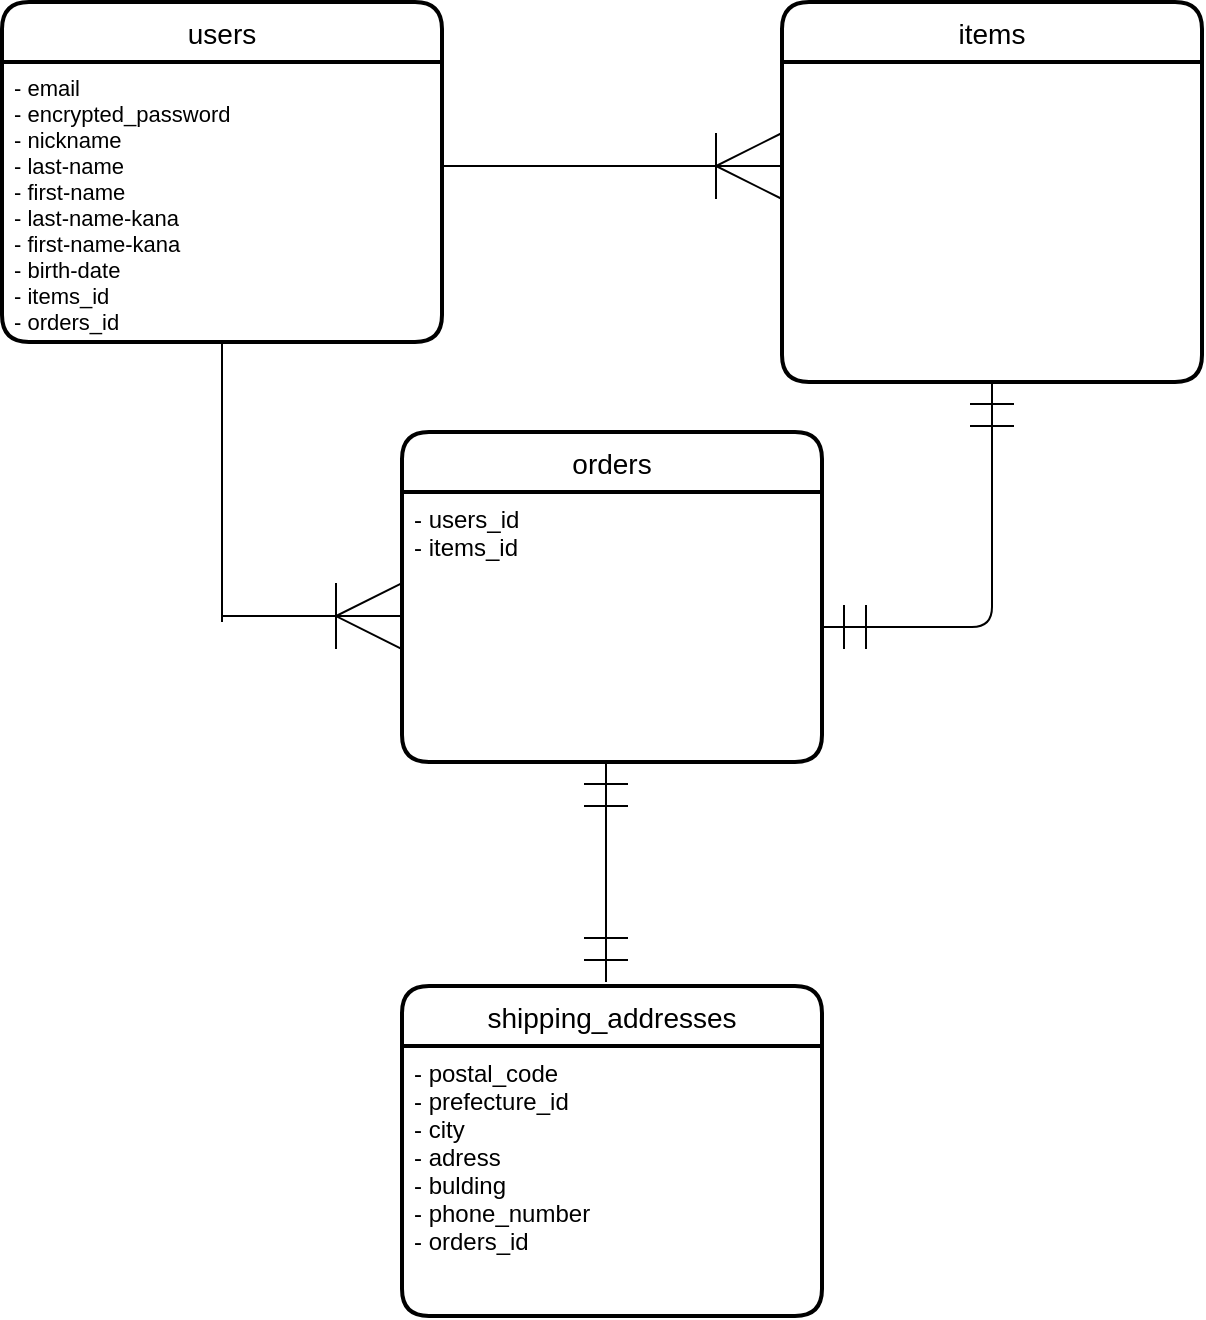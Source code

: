 <mxfile>
    <diagram id="CzlvSBsm1GbI1W3Iz4A9" name="ページ1">
        <mxGraphModel dx="642" dy="680" grid="1" gridSize="10" guides="1" tooltips="1" connect="1" arrows="1" fold="1" page="1" pageScale="1" pageWidth="827" pageHeight="1169" math="0" shadow="0">
            <root>
                <mxCell id="0"/>
                <mxCell id="1" parent="0"/>
                <mxCell id="2" value="users" style="swimlane;childLayout=stackLayout;horizontal=1;startSize=30;horizontalStack=0;rounded=1;fontSize=14;fontStyle=0;strokeWidth=2;resizeParent=0;resizeLast=1;shadow=0;dashed=0;align=center;labelBorderColor=none;strokeColor=default;" parent="1" vertex="1">
                    <mxGeometry x="60" y="250" width="220" height="170" as="geometry"/>
                </mxCell>
                <mxCell id="3" value="- email&#10;- encrypted_password&#10;- nickname&#10;- last-name&#10;- first-name&#10;- last-name-kana&#10;- first-name-kana&#10;- birth-date&#10;- items_id&#10;- orders_id" style="align=left;strokeColor=none;fillColor=none;spacingLeft=4;fontSize=11;verticalAlign=top;resizable=0;rotatable=0;part=1;" parent="2" vertex="1">
                    <mxGeometry y="30" width="220" height="140" as="geometry"/>
                </mxCell>
                <mxCell id="4" value="items" style="swimlane;childLayout=stackLayout;horizontal=1;startSize=30;horizontalStack=0;rounded=1;fontSize=14;fontStyle=0;strokeWidth=2;resizeParent=0;resizeLast=1;shadow=0;dashed=0;align=center;verticalAlign=middle;" parent="1" vertex="1">
                    <mxGeometry x="450" y="250" width="210" height="190" as="geometry"/>
                </mxCell>
                <mxCell id="30" value="&lt;font color=&quot;#ffffff&quot; style=&quot;font-size: 11px&quot;&gt;- name&lt;br&gt;-&amp;nbsp;&lt;span style=&quot;font-family: &amp;#34;helvetica neue&amp;#34;&quot;&gt;explain&lt;br&gt;&lt;/span&gt;&lt;span class=&quot;Apple-converted-space&quot; style=&quot;font-family: &amp;#34;helvetica neue&amp;#34;&quot;&gt;- category_id&amp;nbsp;&lt;/span&gt;&lt;/font&gt;&lt;p class=&quot;p1&quot; style=&quot;margin: 0px ; font-stretch: normal ; line-height: normal ; font-family: &amp;#34;helvetica neue&amp;#34; ; font-size: 11px&quot;&gt;&lt;font color=&quot;#ffffff&quot; style=&quot;font-size: 11px&quot;&gt;- sales_status_id&lt;span class=&quot;Apple-converted-space&quot;&gt;&amp;nbsp;&lt;/span&gt;&lt;/font&gt;&lt;/p&gt;&lt;p class=&quot;p1&quot; style=&quot;margin: 0px ; font-stretch: normal ; line-height: normal ; font-family: &amp;#34;helvetica neue&amp;#34; ; font-size: 11px&quot;&gt;&lt;font color=&quot;#ffffff&quot; style=&quot;font-size: 11px&quot;&gt;- shipping_fee_status&lt;span class=&quot;Apple-converted-space&quot;&gt;&amp;nbsp;_id&lt;/span&gt;&lt;/font&gt;&lt;/p&gt;&lt;p class=&quot;p1&quot; style=&quot;margin: 0px ; font-stretch: normal ; line-height: normal ; font-family: &amp;#34;helvetica neue&amp;#34; ; font-size: 11px&quot;&gt;&lt;font color=&quot;#ffffff&quot; style=&quot;font-size: 11px&quot;&gt;- prefecture_id&lt;/font&gt;&lt;/p&gt;&lt;p class=&quot;p1&quot; style=&quot;margin: 0px ; font-stretch: normal ; line-height: normal ; font-family: &amp;#34;helvetica neue&amp;#34; ; font-size: 11px&quot;&gt;&lt;font color=&quot;#ffffff&quot; style=&quot;font-size: 11px&quot;&gt;- scheduled_delivery_id&lt;/font&gt;&lt;/p&gt;&lt;p class=&quot;p1&quot; style=&quot;margin: 0px ; font-stretch: normal ; line-height: normal ; font-family: &amp;#34;helvetica neue&amp;#34; ; font-size: 11px&quot;&gt;&lt;font color=&quot;#ffffff&quot; style=&quot;font-size: 11px&quot;&gt;- price&lt;/font&gt;&lt;/p&gt;&lt;font color=&quot;#ffffff&quot; style=&quot;font-size: 11px&quot;&gt;- users_id&lt;br&gt;- orders_id&lt;br&gt;&lt;/font&gt;" style="text;html=1;align=left;verticalAlign=top;resizable=0;points=[];autosize=1;strokeColor=none;fillColor=none;fontSize=12;" parent="4" vertex="1">
                    <mxGeometry y="30" width="210" height="160" as="geometry"/>
                </mxCell>
                <mxCell id="6" value="orders" style="swimlane;childLayout=stackLayout;horizontal=1;startSize=30;horizontalStack=0;rounded=1;fontSize=14;fontStyle=0;strokeWidth=2;resizeParent=0;resizeLast=1;shadow=0;dashed=0;align=center;" parent="1" vertex="1">
                    <mxGeometry x="260" y="465" width="210" height="165" as="geometry"/>
                </mxCell>
                <mxCell id="7" value="- users_id&#10;- items_id" style="align=left;strokeColor=none;fillColor=none;spacingLeft=4;fontSize=12;verticalAlign=top;resizable=0;rotatable=0;part=1;" parent="6" vertex="1">
                    <mxGeometry y="30" width="210" height="135" as="geometry"/>
                </mxCell>
                <mxCell id="22" value="" style="edgeStyle=entityRelationEdgeStyle;fontSize=12;html=1;endArrow=ERoneToMany;jumpSize=12;endSize=31;startSize=20;" parent="1" edge="1">
                    <mxGeometry width="100" height="100" relative="1" as="geometry">
                        <mxPoint x="280" y="332" as="sourcePoint"/>
                        <mxPoint x="450" y="332" as="targetPoint"/>
                    </mxGeometry>
                </mxCell>
                <mxCell id="23" value="" style="edgeStyle=orthogonalEdgeStyle;fontSize=12;html=1;endArrow=ERmandOne;startArrow=ERmandOne;startSize=20;endSize=20;jumpSize=12;exitX=1;exitY=0.5;exitDx=0;exitDy=0;" parent="1" source="7" edge="1">
                    <mxGeometry width="100" height="100" relative="1" as="geometry">
                        <mxPoint x="510" y="563" as="sourcePoint"/>
                        <mxPoint x="555" y="440" as="targetPoint"/>
                        <Array as="points">
                            <mxPoint x="555" y="563"/>
                        </Array>
                    </mxGeometry>
                </mxCell>
                <mxCell id="33" value="" style="edgeStyle=entityRelationEdgeStyle;fontSize=12;html=1;endArrow=ERoneToMany;jumpSize=12;endSize=31;startSize=20;" parent="1" edge="1">
                    <mxGeometry width="100" height="100" relative="1" as="geometry">
                        <mxPoint x="170" y="557" as="sourcePoint"/>
                        <mxPoint x="260" y="557.04" as="targetPoint"/>
                    </mxGeometry>
                </mxCell>
                <mxCell id="34" value="" style="endArrow=none;html=1;rounded=0;fontSize=12;exitX=0.5;exitY=1;exitDx=0;exitDy=0;" parent="1" edge="1" source="3">
                    <mxGeometry relative="1" as="geometry">
                        <mxPoint x="170" y="440" as="sourcePoint"/>
                        <mxPoint x="170" y="560" as="targetPoint"/>
                        <Array as="points"/>
                    </mxGeometry>
                </mxCell>
                <mxCell id="36" value="" style="fontSize=12;html=1;endArrow=ERmandOne;startArrow=ERmandOne;fontColor=#FFFFFF;endSize=20;startSize=20;strokeColor=default;" edge="1" parent="1">
                    <mxGeometry width="100" height="100" relative="1" as="geometry">
                        <mxPoint x="362" y="740" as="sourcePoint"/>
                        <mxPoint x="362" y="630" as="targetPoint"/>
                        <Array as="points">
                            <mxPoint x="362" y="700"/>
                            <mxPoint x="362" y="670"/>
                        </Array>
                    </mxGeometry>
                </mxCell>
                <mxCell id="37" value="shipping_addresses" style="swimlane;childLayout=stackLayout;horizontal=1;startSize=30;horizontalStack=0;rounded=1;fontSize=14;fontStyle=0;strokeWidth=2;resizeParent=0;resizeLast=1;shadow=0;dashed=0;align=center;" vertex="1" parent="1">
                    <mxGeometry x="260" y="742" width="210" height="165" as="geometry"/>
                </mxCell>
                <mxCell id="38" value="- postal_code&#10;- prefecture_id&#10;- city&#10;- adress&#10;- bulding&#10;- phone_number&#10;- orders_id" style="align=left;strokeColor=none;fillColor=none;spacingLeft=4;fontSize=12;verticalAlign=top;resizable=0;rotatable=0;part=1;" vertex="1" parent="37">
                    <mxGeometry y="30" width="210" height="135" as="geometry"/>
                </mxCell>
            </root>
        </mxGraphModel>
    </diagram>
</mxfile>